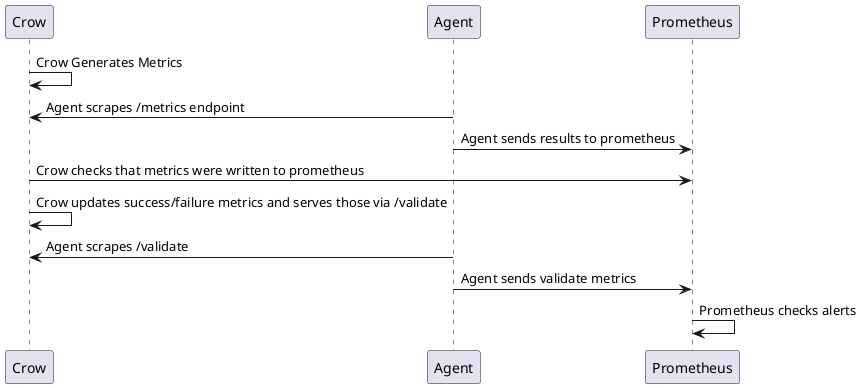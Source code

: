 @startuml
Crow -> Crow: Crow Generates Metrics
Agent -> Crow: Agent scrapes /metrics endpoint
Agent -> Prometheus: Agent sends results to prometheus
Crow -> Prometheus: Crow checks that metrics were written to prometheus
Crow -> Crow: Crow updates success/failure metrics and serves those via /validate
Agent -> Crow: Agent scrapes /validate
Agent -> Prometheus: Agent sends validate metrics
Prometheus -> Prometheus: Prometheus checks alerts
@enduml